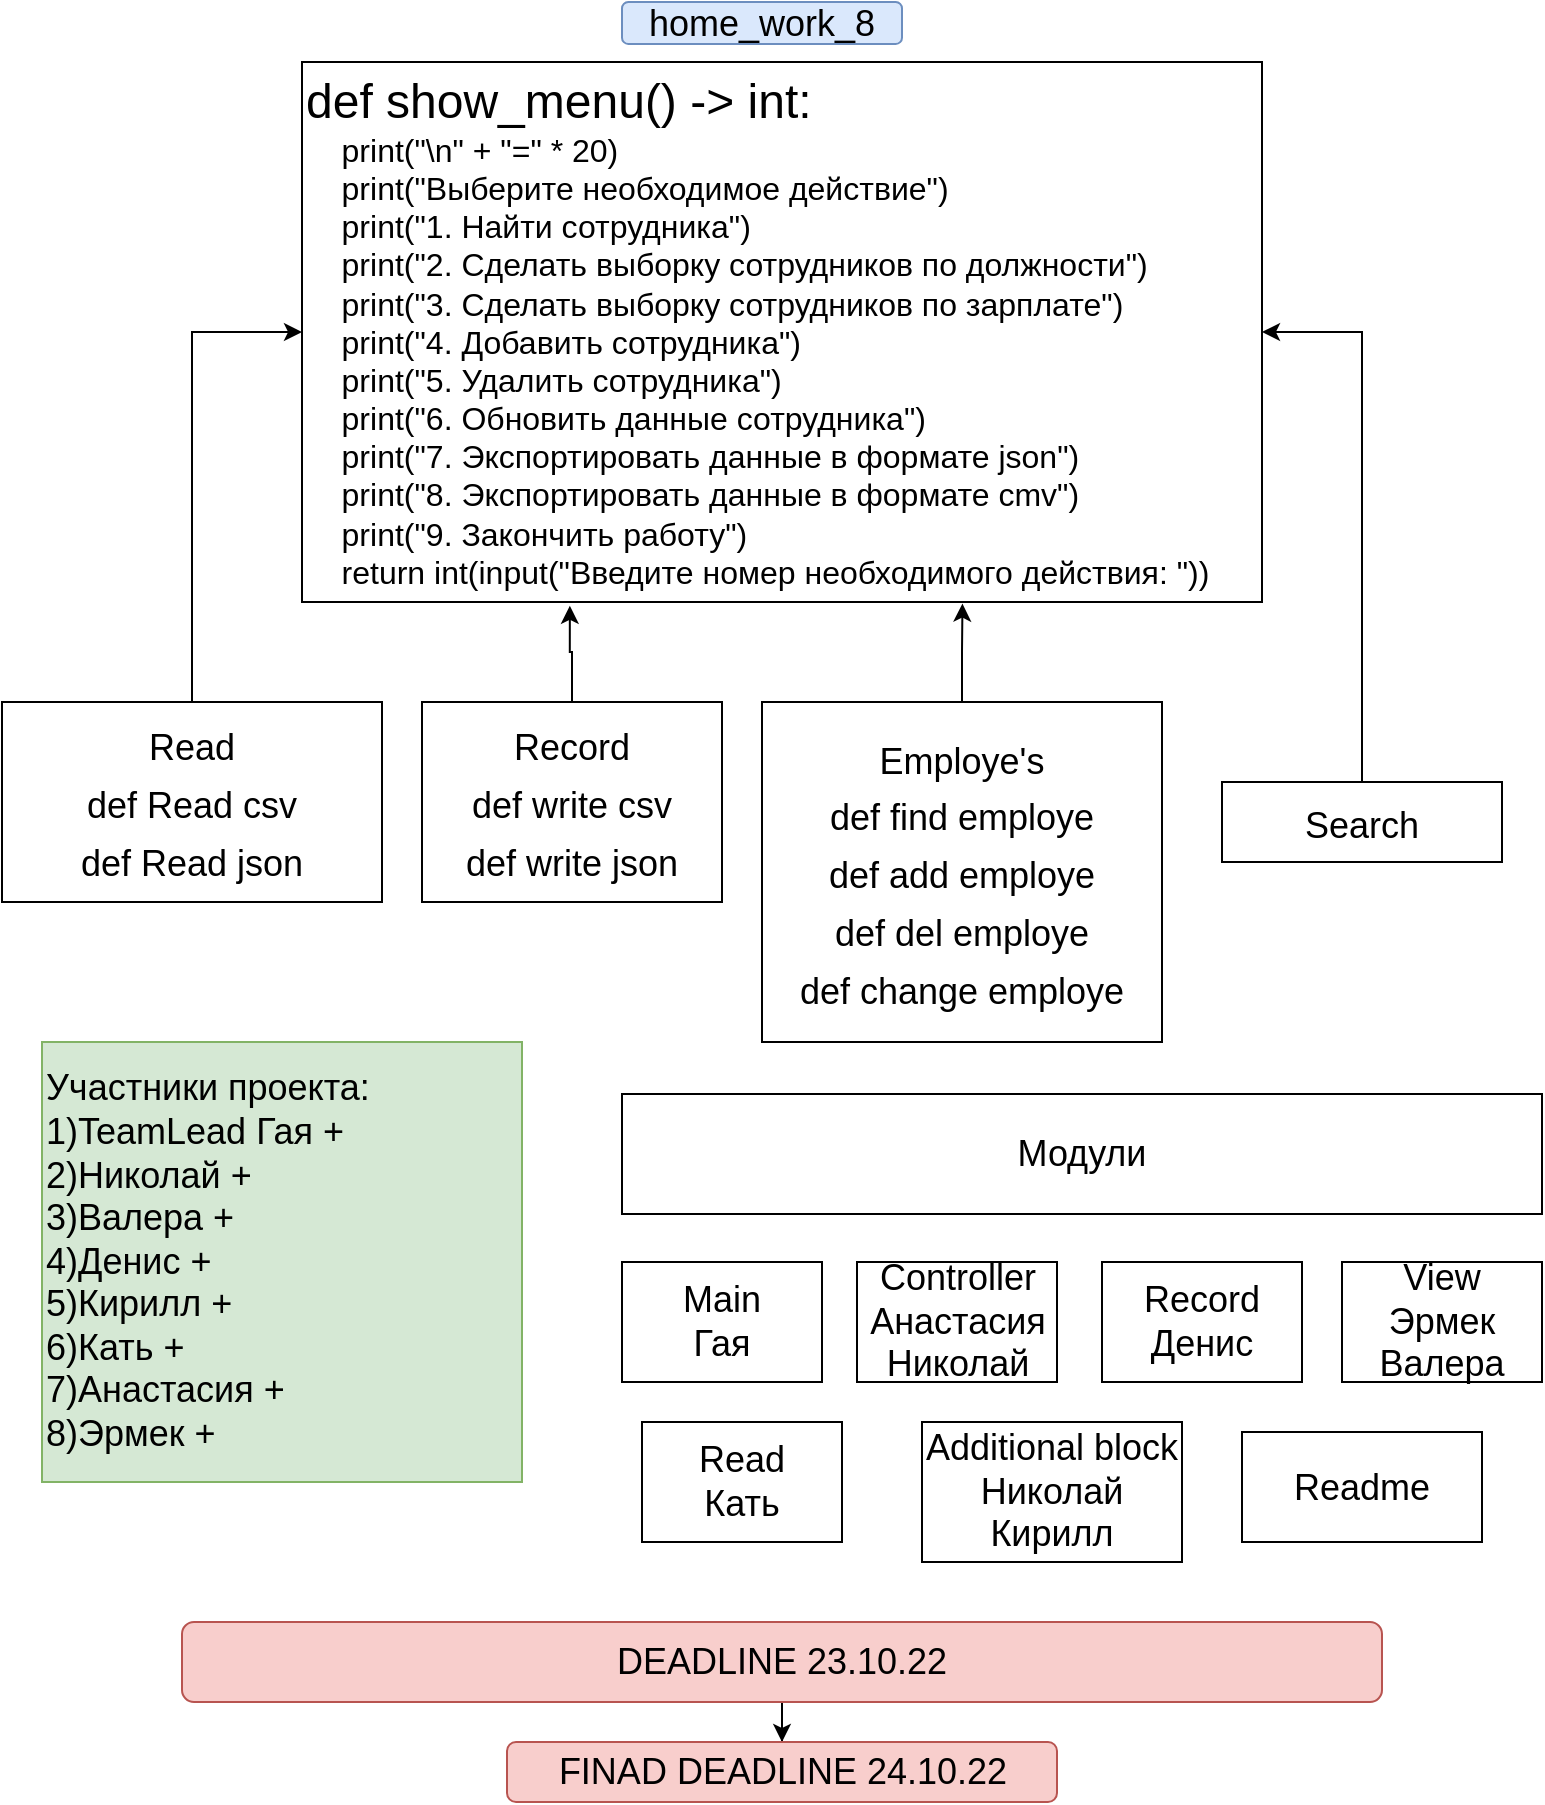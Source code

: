 <mxfile version="20.4.2" type="device"><diagram id="MY1grsikfB6YcZuwfgti" name="Страница 1"><mxGraphModel dx="1422" dy="1931" grid="1" gridSize="10" guides="1" tooltips="1" connect="1" arrows="1" fold="1" page="1" pageScale="1" pageWidth="827" pageHeight="1169" math="0" shadow="0"><root><mxCell id="0"/><mxCell id="1" parent="0"/><mxCell id="P1oPTfMxFEzjylDmiu4e-2" value="&lt;div&gt;&lt;font style=&quot;font-size: 24px;&quot;&gt;def show_menu() -&amp;gt; int:&lt;/font&gt;&lt;/div&gt;&lt;div&gt;&lt;font size=&quot;3&quot;&gt;&amp;nbsp; &amp;nbsp; print(&quot;\n&quot; + &quot;=&quot; * 20)&lt;/font&gt;&lt;/div&gt;&lt;div&gt;&lt;font size=&quot;3&quot;&gt;&amp;nbsp; &amp;nbsp; print(&quot;Выберите необходимое действие&quot;)&lt;/font&gt;&lt;/div&gt;&lt;div&gt;&lt;font size=&quot;3&quot;&gt;&amp;nbsp; &amp;nbsp; print(&quot;1. Найти сотрудника&quot;)&lt;/font&gt;&lt;/div&gt;&lt;div&gt;&lt;font size=&quot;3&quot;&gt;&amp;nbsp; &amp;nbsp; print(&quot;2. Сделать выборку сотрудников по должности&quot;)&lt;/font&gt;&lt;/div&gt;&lt;div&gt;&lt;font size=&quot;3&quot;&gt;&amp;nbsp; &amp;nbsp; print(&quot;3. Сделать выборку сотрудников по зарплате&quot;)&lt;/font&gt;&lt;/div&gt;&lt;div&gt;&lt;font size=&quot;3&quot;&gt;&amp;nbsp; &amp;nbsp; print(&quot;4. Добавить сотрудника&quot;)&lt;/font&gt;&lt;/div&gt;&lt;div&gt;&lt;font size=&quot;3&quot;&gt;&amp;nbsp; &amp;nbsp; print(&quot;5. Удалить сотрудника&quot;)&lt;/font&gt;&lt;/div&gt;&lt;div&gt;&lt;font size=&quot;3&quot;&gt;&amp;nbsp; &amp;nbsp; print(&quot;6. Обновить данные сотрудника&quot;)&lt;/font&gt;&lt;/div&gt;&lt;div&gt;&lt;font size=&quot;3&quot;&gt;&amp;nbsp; &amp;nbsp; print(&quot;7. Экспортировать данные в формате json&quot;)&lt;/font&gt;&lt;/div&gt;&lt;div&gt;&lt;font size=&quot;3&quot;&gt;&amp;nbsp; &amp;nbsp; print(&quot;8. Экспортировать данные в формате cmv&quot;)&lt;/font&gt;&lt;/div&gt;&lt;div&gt;&lt;font size=&quot;3&quot;&gt;&amp;nbsp; &amp;nbsp; print(&quot;9. Закончить работу&quot;)&lt;/font&gt;&lt;/div&gt;&lt;div&gt;&lt;font size=&quot;3&quot;&gt;&amp;nbsp; &amp;nbsp; return int(input(&quot;Введите номер необходимого действия: &quot;))&lt;/font&gt;&lt;/div&gt;" style="rounded=0;whiteSpace=wrap;html=1;align=left;" vertex="1" parent="1"><mxGeometry x="180" y="-1130" width="480" height="270" as="geometry"/></mxCell><mxCell id="P1oPTfMxFEzjylDmiu4e-8" style="edgeStyle=orthogonalEdgeStyle;rounded=0;orthogonalLoop=1;jettySize=auto;html=1;entryX=0;entryY=0.5;entryDx=0;entryDy=0;fontSize=18;" edge="1" parent="1" source="P1oPTfMxFEzjylDmiu4e-3" target="P1oPTfMxFEzjylDmiu4e-2"><mxGeometry relative="1" as="geometry"/></mxCell><mxCell id="P1oPTfMxFEzjylDmiu4e-3" value="&lt;font style=&quot;font-size: 18px;&quot;&gt;Read&lt;br&gt;def Read csv&lt;br&gt;def Read json&lt;/font&gt;" style="rounded=0;whiteSpace=wrap;html=1;fontSize=24;" vertex="1" parent="1"><mxGeometry x="30" y="-810" width="190" height="100" as="geometry"/></mxCell><mxCell id="P1oPTfMxFEzjylDmiu4e-9" style="edgeStyle=orthogonalEdgeStyle;rounded=0;orthogonalLoop=1;jettySize=auto;html=1;entryX=0.279;entryY=1.007;entryDx=0;entryDy=0;entryPerimeter=0;fontSize=18;" edge="1" parent="1" source="P1oPTfMxFEzjylDmiu4e-4" target="P1oPTfMxFEzjylDmiu4e-2"><mxGeometry relative="1" as="geometry"/></mxCell><mxCell id="P1oPTfMxFEzjylDmiu4e-4" value="&lt;font style=&quot;font-size: 18px;&quot;&gt;Record&lt;br&gt;def write csv&lt;br&gt;def write json&lt;/font&gt;" style="rounded=0;whiteSpace=wrap;html=1;fontSize=24;" vertex="1" parent="1"><mxGeometry x="240" y="-810" width="150" height="100" as="geometry"/></mxCell><mxCell id="P1oPTfMxFEzjylDmiu4e-10" style="edgeStyle=orthogonalEdgeStyle;rounded=0;orthogonalLoop=1;jettySize=auto;html=1;entryX=0.688;entryY=1.003;entryDx=0;entryDy=0;entryPerimeter=0;fontSize=18;" edge="1" parent="1" source="P1oPTfMxFEzjylDmiu4e-5" target="P1oPTfMxFEzjylDmiu4e-2"><mxGeometry relative="1" as="geometry"/></mxCell><mxCell id="P1oPTfMxFEzjylDmiu4e-5" value="&lt;span style=&quot;background-color: initial;&quot;&gt;&lt;font style=&quot;font-size: 18px;&quot;&gt;Employe's&lt;br&gt;def find employe&lt;br&gt;def add employe&lt;br&gt;def del employe&lt;br&gt;def change employe&lt;/font&gt;&lt;br&gt;&lt;/span&gt;" style="rounded=0;whiteSpace=wrap;html=1;fontSize=24;" vertex="1" parent="1"><mxGeometry x="410" y="-810" width="200" height="170" as="geometry"/></mxCell><mxCell id="P1oPTfMxFEzjylDmiu4e-11" style="edgeStyle=orthogonalEdgeStyle;rounded=0;orthogonalLoop=1;jettySize=auto;html=1;entryX=1;entryY=0.5;entryDx=0;entryDy=0;fontSize=18;" edge="1" parent="1" source="P1oPTfMxFEzjylDmiu4e-6" target="P1oPTfMxFEzjylDmiu4e-2"><mxGeometry relative="1" as="geometry"/></mxCell><mxCell id="P1oPTfMxFEzjylDmiu4e-6" value="&lt;font style=&quot;font-size: 18px;&quot;&gt;Search&lt;/font&gt;" style="rounded=0;whiteSpace=wrap;html=1;fontSize=24;" vertex="1" parent="1"><mxGeometry x="640" y="-770" width="140" height="40" as="geometry"/></mxCell><mxCell id="P1oPTfMxFEzjylDmiu4e-7" value="&lt;div style=&quot;&quot;&gt;&lt;span style=&quot;background-color: initial;&quot;&gt;Участники проекта:&lt;/span&gt;&lt;/div&gt;&lt;div style=&quot;&quot;&gt;&lt;span style=&quot;background-color: initial;&quot;&gt;1)TeamLead Гая +&lt;/span&gt;&lt;/div&gt;2)Николай +&lt;br&gt;3)Валера +&lt;br&gt;4)Денис +&lt;br&gt;5)Кирилл +&lt;br&gt;6)Кать +&lt;br&gt;7)Анастасия +&lt;br&gt;8)Эрмек +" style="rounded=0;whiteSpace=wrap;html=1;fontSize=18;fillColor=#d5e8d4;strokeColor=#82b366;align=left;" vertex="1" parent="1"><mxGeometry x="50" y="-640" width="240" height="220" as="geometry"/></mxCell><mxCell id="P1oPTfMxFEzjylDmiu4e-12" value="Модули" style="rounded=0;whiteSpace=wrap;html=1;fontSize=18;" vertex="1" parent="1"><mxGeometry x="340" y="-614" width="460" height="60" as="geometry"/></mxCell><mxCell id="P1oPTfMxFEzjylDmiu4e-13" value="View&lt;br&gt;Эрмек&lt;br&gt;Валера" style="rounded=0;whiteSpace=wrap;html=1;fontSize=18;" vertex="1" parent="1"><mxGeometry x="700" y="-530" width="100" height="60" as="geometry"/></mxCell><mxCell id="P1oPTfMxFEzjylDmiu4e-14" value="Record&lt;br&gt;Денис" style="rounded=0;whiteSpace=wrap;html=1;fontSize=18;" vertex="1" parent="1"><mxGeometry x="580" y="-530" width="100" height="60" as="geometry"/></mxCell><mxCell id="P1oPTfMxFEzjylDmiu4e-15" value="Controller&lt;br&gt;Анастасия&lt;br&gt;Николай" style="rounded=0;whiteSpace=wrap;html=1;fontSize=18;" vertex="1" parent="1"><mxGeometry x="457.5" y="-530" width="100" height="60" as="geometry"/></mxCell><mxCell id="P1oPTfMxFEzjylDmiu4e-16" value="Read&lt;br&gt;Кать" style="rounded=0;whiteSpace=wrap;html=1;fontSize=18;" vertex="1" parent="1"><mxGeometry x="350" y="-450" width="100" height="60" as="geometry"/></mxCell><mxCell id="P1oPTfMxFEzjylDmiu4e-17" value="Main&lt;br&gt;Гая" style="rounded=0;whiteSpace=wrap;html=1;fontSize=18;" vertex="1" parent="1"><mxGeometry x="340" y="-530" width="100" height="60" as="geometry"/></mxCell><mxCell id="P1oPTfMxFEzjylDmiu4e-18" value="Additional block&lt;br&gt;Николай&lt;br&gt;Кирилл" style="rounded=0;whiteSpace=wrap;html=1;fontSize=18;" vertex="1" parent="1"><mxGeometry x="490" y="-450" width="130" height="70" as="geometry"/></mxCell><mxCell id="P1oPTfMxFEzjylDmiu4e-21" value="Readme" style="rounded=0;whiteSpace=wrap;html=1;fontSize=18;" vertex="1" parent="1"><mxGeometry x="650" y="-445" width="120" height="55" as="geometry"/></mxCell><mxCell id="P1oPTfMxFEzjylDmiu4e-24" style="edgeStyle=orthogonalEdgeStyle;rounded=0;orthogonalLoop=1;jettySize=auto;html=1;entryX=0.5;entryY=0;entryDx=0;entryDy=0;fontSize=18;" edge="1" parent="1" source="P1oPTfMxFEzjylDmiu4e-22" target="P1oPTfMxFEzjylDmiu4e-23"><mxGeometry relative="1" as="geometry"/></mxCell><mxCell id="P1oPTfMxFEzjylDmiu4e-22" value="DEADLINE 23.10.22" style="rounded=1;whiteSpace=wrap;html=1;fontSize=18;fillColor=#f8cecc;strokeColor=#b85450;" vertex="1" parent="1"><mxGeometry x="120" y="-350" width="600" height="40" as="geometry"/></mxCell><mxCell id="P1oPTfMxFEzjylDmiu4e-23" value="FINAD DEADLINE 24.10.22" style="rounded=1;whiteSpace=wrap;html=1;fontSize=18;fillColor=#f8cecc;strokeColor=#b85450;" vertex="1" parent="1"><mxGeometry x="282.5" y="-290" width="275" height="30" as="geometry"/></mxCell><mxCell id="P1oPTfMxFEzjylDmiu4e-25" value="home_work_8" style="rounded=1;whiteSpace=wrap;html=1;fontSize=18;fillColor=#dae8fc;strokeColor=#6c8ebf;" vertex="1" parent="1"><mxGeometry x="340" y="-1160" width="140" height="21" as="geometry"/></mxCell></root></mxGraphModel></diagram></mxfile>